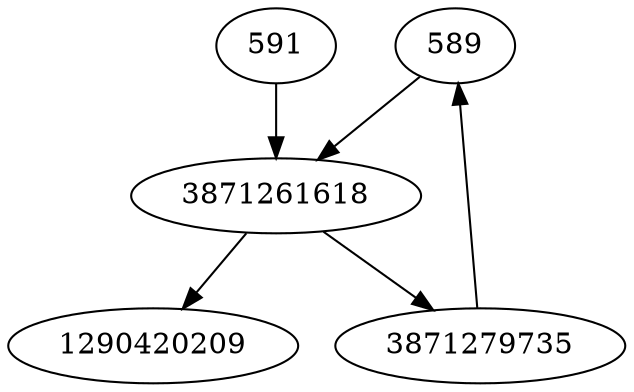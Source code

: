 strict digraph  {
589;
591;
1290420209;
3871261618;
3871279735;
589 -> 3871261618;
591 -> 3871261618;
3871261618 -> 3871279735;
3871261618 -> 1290420209;
3871279735 -> 589;
}
